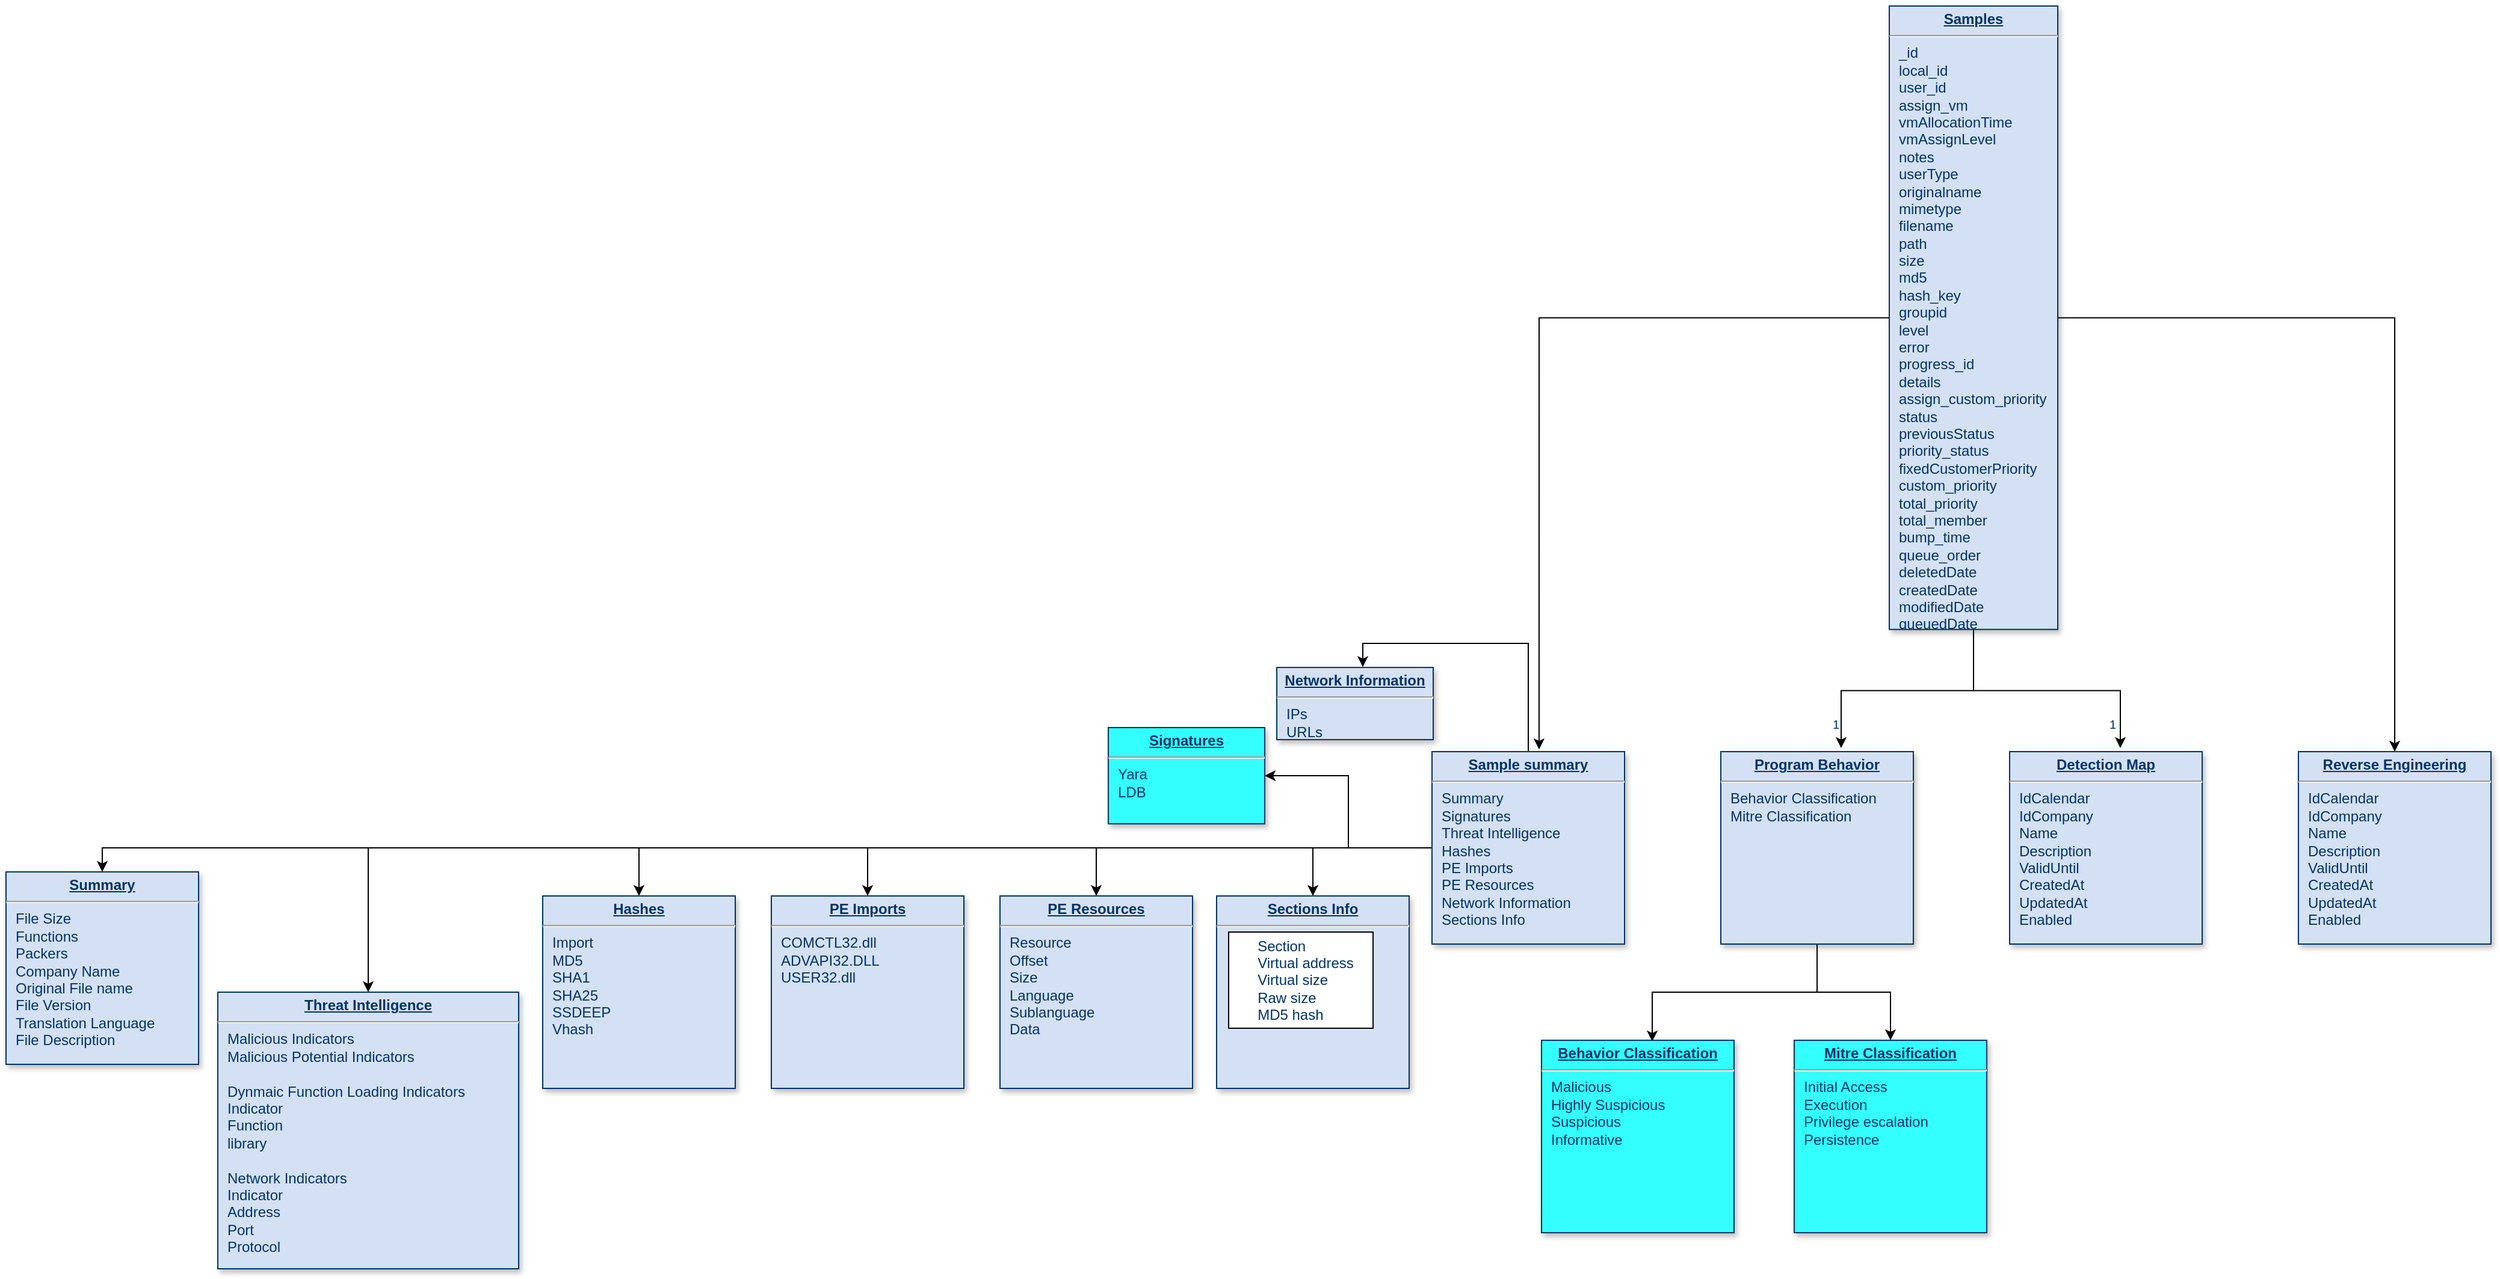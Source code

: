 <mxfile version="14.2.9" type="github">
  <diagram name="Page-1" id="efa7a0a1-bf9b-a30e-e6df-94a7791c09e9">
    <mxGraphModel dx="2892" dy="773" grid="1" gridSize="10" guides="1" tooltips="1" connect="1" arrows="1" fold="1" page="1" pageScale="1" pageWidth="826" pageHeight="1169" background="#ffffff" math="0" shadow="0">
      <root>
        <mxCell id="0" />
        <mxCell id="1" parent="0" />
        <mxCell id="mWvf0DfW977PtSusW_T4-128" style="edgeStyle=orthogonalEdgeStyle;rounded=0;orthogonalLoop=1;jettySize=auto;html=1;" edge="1" parent="1" source="21" target="mWvf0DfW977PtSusW_T4-127">
          <mxGeometry relative="1" as="geometry" />
        </mxCell>
        <mxCell id="mWvf0DfW977PtSusW_T4-130" style="edgeStyle=orthogonalEdgeStyle;rounded=0;orthogonalLoop=1;jettySize=auto;html=1;entryX=0.5;entryY=0;entryDx=0;entryDy=0;" edge="1" parent="1" source="21" target="mWvf0DfW977PtSusW_T4-129">
          <mxGeometry relative="1" as="geometry" />
        </mxCell>
        <mxCell id="mWvf0DfW977PtSusW_T4-134" style="edgeStyle=orthogonalEdgeStyle;rounded=0;orthogonalLoop=1;jettySize=auto;html=1;" edge="1" parent="1" source="21" target="mWvf0DfW977PtSusW_T4-131">
          <mxGeometry relative="1" as="geometry" />
        </mxCell>
        <mxCell id="mWvf0DfW977PtSusW_T4-135" style="edgeStyle=orthogonalEdgeStyle;rounded=0;orthogonalLoop=1;jettySize=auto;html=1;entryX=0.5;entryY=0;entryDx=0;entryDy=0;" edge="1" parent="1" source="21" target="mWvf0DfW977PtSusW_T4-132">
          <mxGeometry relative="1" as="geometry" />
        </mxCell>
        <mxCell id="mWvf0DfW977PtSusW_T4-138" style="edgeStyle=orthogonalEdgeStyle;rounded=0;orthogonalLoop=1;jettySize=auto;html=1;entryX=0.5;entryY=0;entryDx=0;entryDy=0;" edge="1" parent="1" source="21" target="mWvf0DfW977PtSusW_T4-136">
          <mxGeometry relative="1" as="geometry" />
        </mxCell>
        <mxCell id="mWvf0DfW977PtSusW_T4-139" style="edgeStyle=orthogonalEdgeStyle;rounded=0;orthogonalLoop=1;jettySize=auto;html=1;entryX=0.5;entryY=0;entryDx=0;entryDy=0;" edge="1" parent="1" source="21" target="mWvf0DfW977PtSusW_T4-137">
          <mxGeometry relative="1" as="geometry" />
        </mxCell>
        <mxCell id="mWvf0DfW977PtSusW_T4-141" style="edgeStyle=orthogonalEdgeStyle;rounded=0;orthogonalLoop=1;jettySize=auto;html=1;entryX=0.55;entryY=-0.006;entryDx=0;entryDy=0;entryPerimeter=0;" edge="1" parent="1" source="21" target="mWvf0DfW977PtSusW_T4-133">
          <mxGeometry relative="1" as="geometry" />
        </mxCell>
        <mxCell id="mWvf0DfW977PtSusW_T4-143" style="edgeStyle=orthogonalEdgeStyle;rounded=0;orthogonalLoop=1;jettySize=auto;html=1;entryX=0.5;entryY=0;entryDx=0;entryDy=0;" edge="1" parent="1" source="21" target="mWvf0DfW977PtSusW_T4-142">
          <mxGeometry relative="1" as="geometry" />
        </mxCell>
        <mxCell id="21" value="&lt;p style=&quot;margin: 4px 0px 0px ; text-align: center&quot;&gt;&lt;b&gt;&lt;u&gt;Sample summary&lt;/u&gt;&lt;/b&gt;&lt;br&gt;&lt;/p&gt;&lt;hr&gt;&lt;p style=&quot;margin: 0px ; margin-left: 8px&quot;&gt;Summary&lt;/p&gt;&lt;p style=&quot;margin: 0px ; margin-left: 8px&quot;&gt;Signatures&lt;br&gt;&lt;/p&gt;&lt;p style=&quot;margin: 0px ; margin-left: 8px&quot;&gt;Threat Intelligence&lt;br&gt;&lt;/p&gt;&lt;p style=&quot;margin: 0px ; margin-left: 8px&quot;&gt;Hashes&lt;br&gt;&lt;/p&gt;&lt;p style=&quot;margin: 0px ; margin-left: 8px&quot;&gt;PE Imports&lt;br&gt;&lt;/p&gt;&lt;p style=&quot;margin: 0px ; margin-left: 8px&quot;&gt;PE Resources&lt;br&gt;&lt;/p&gt;&lt;p style=&quot;margin: 0px ; margin-left: 8px&quot;&gt;Network Information&lt;br&gt;&lt;/p&gt;&lt;p style=&quot;margin: 0px ; margin-left: 8px&quot;&gt;Sections Info&lt;br&gt;&lt;/p&gt;" style="verticalAlign=top;align=left;overflow=fill;fontSize=12;fontFamily=Helvetica;html=1;strokeColor=#003366;shadow=1;fillColor=#D4E1F5;fontColor=#003366" parent="1" vertex="1">
          <mxGeometry x="359" y="640.0" width="160" height="160" as="geometry" />
        </mxCell>
        <mxCell id="mWvf0DfW977PtSusW_T4-120" style="edgeStyle=orthogonalEdgeStyle;rounded=0;orthogonalLoop=1;jettySize=auto;html=1;entryX=0.625;entryY=-0.019;entryDx=0;entryDy=0;entryPerimeter=0;" edge="1" parent="1" source="25" target="mWvf0DfW977PtSusW_T4-114">
          <mxGeometry relative="1" as="geometry" />
        </mxCell>
        <mxCell id="mWvf0DfW977PtSusW_T4-123" style="edgeStyle=orthogonalEdgeStyle;rounded=0;orthogonalLoop=1;jettySize=auto;html=1;entryX=0.575;entryY=-0.019;entryDx=0;entryDy=0;entryPerimeter=0;" edge="1" parent="1" source="25" target="mWvf0DfW977PtSusW_T4-121">
          <mxGeometry relative="1" as="geometry" />
        </mxCell>
        <mxCell id="mWvf0DfW977PtSusW_T4-124" style="edgeStyle=orthogonalEdgeStyle;rounded=0;orthogonalLoop=1;jettySize=auto;html=1;entryX=0.556;entryY=-0.012;entryDx=0;entryDy=0;entryPerimeter=0;" edge="1" parent="1" source="25" target="21">
          <mxGeometry relative="1" as="geometry" />
        </mxCell>
        <mxCell id="mWvf0DfW977PtSusW_T4-126" style="edgeStyle=orthogonalEdgeStyle;rounded=0;orthogonalLoop=1;jettySize=auto;html=1;entryX=0.5;entryY=0;entryDx=0;entryDy=0;" edge="1" parent="1" source="25" target="mWvf0DfW977PtSusW_T4-125">
          <mxGeometry relative="1" as="geometry" />
        </mxCell>
        <mxCell id="25" value="&lt;p style=&quot;margin: 0px ; margin-top: 4px ; text-align: center ; text-decoration: underline&quot;&gt;&lt;b&gt;Samples&lt;/b&gt;&lt;/p&gt;&lt;hr&gt;&lt;p style=&quot;margin: 0px ; margin-left: 8px&quot;&gt;_id&lt;/p&gt;&lt;p style=&quot;margin: 0px ; margin-left: 8px&quot;&gt;local_id&lt;/p&gt;&lt;p style=&quot;margin: 0px ; margin-left: 8px&quot;&gt;user_id&lt;/p&gt;&lt;p style=&quot;margin: 0px ; margin-left: 8px&quot;&gt;assign_vm&lt;/p&gt;&lt;p style=&quot;margin: 0px ; margin-left: 8px&quot;&gt;vmAllocationTime&lt;/p&gt;&lt;p style=&quot;margin: 0px ; margin-left: 8px&quot;&gt;vmAssignLevel&lt;/p&gt;&lt;p style=&quot;margin: 0px ; margin-left: 8px&quot;&gt;notes&lt;/p&gt;&lt;p style=&quot;margin: 0px ; margin-left: 8px&quot;&gt;userType&lt;/p&gt;&lt;p style=&quot;margin: 0px ; margin-left: 8px&quot;&gt;originalname&lt;/p&gt;&lt;p style=&quot;margin: 0px ; margin-left: 8px&quot;&gt;mimetype&lt;/p&gt;&lt;p style=&quot;margin: 0px ; margin-left: 8px&quot;&gt;filename&lt;/p&gt;&lt;p style=&quot;margin: 0px ; margin-left: 8px&quot;&gt;path&lt;/p&gt;&lt;p style=&quot;margin: 0px ; margin-left: 8px&quot;&gt;size&lt;/p&gt;&lt;p style=&quot;margin: 0px ; margin-left: 8px&quot;&gt;md5&lt;/p&gt;&lt;p style=&quot;margin: 0px ; margin-left: 8px&quot;&gt;hash_key&lt;/p&gt;&lt;p style=&quot;margin: 0px ; margin-left: 8px&quot;&gt;groupid&lt;/p&gt;&lt;p style=&quot;margin: 0px ; margin-left: 8px&quot;&gt;level&lt;/p&gt;&lt;p style=&quot;margin: 0px ; margin-left: 8px&quot;&gt;error&lt;/p&gt;&lt;p style=&quot;margin: 0px ; margin-left: 8px&quot;&gt;progress_id&lt;/p&gt;&lt;p style=&quot;margin: 0px ; margin-left: 8px&quot;&gt;details&lt;/p&gt;&lt;p style=&quot;margin: 0px ; margin-left: 8px&quot;&gt;assign_custom_priority&lt;/p&gt;&lt;p style=&quot;margin: 0px ; margin-left: 8px&quot;&gt;status&lt;/p&gt;&lt;p style=&quot;margin: 0px ; margin-left: 8px&quot;&gt;previousStatus&lt;/p&gt;&lt;p style=&quot;margin: 0px ; margin-left: 8px&quot;&gt;priority_status&lt;/p&gt;&lt;p style=&quot;margin: 0px ; margin-left: 8px&quot;&gt;fixedCustomerPriority&lt;/p&gt;&lt;p style=&quot;margin: 0px ; margin-left: 8px&quot;&gt;custom_priority&lt;/p&gt;&lt;p style=&quot;margin: 0px ; margin-left: 8px&quot;&gt;total_priority&lt;/p&gt;&lt;p style=&quot;margin: 0px ; margin-left: 8px&quot;&gt;total_member&lt;/p&gt;&lt;p style=&quot;margin: 0px ; margin-left: 8px&quot;&gt;bump_time&lt;/p&gt;&lt;p style=&quot;margin: 0px ; margin-left: 8px&quot;&gt;queue_order&lt;/p&gt;&lt;p style=&quot;margin: 0px ; margin-left: 8px&quot;&gt;deletedDate&lt;/p&gt;&lt;p style=&quot;margin: 0px ; margin-left: 8px&quot;&gt;createdDate&lt;/p&gt;&lt;p style=&quot;margin: 0px ; margin-left: 8px&quot;&gt;modifiedDate&lt;/p&gt;&lt;p style=&quot;margin: 0px ; margin-left: 8px&quot;&gt;queuedDate&lt;/p&gt;" style="verticalAlign=top;align=left;overflow=fill;fontSize=12;fontFamily=Helvetica;html=1;strokeColor=#003366;shadow=1;fillColor=#D4E1F5;fontColor=#003366" parent="1" vertex="1">
          <mxGeometry x="739" y="20" width="140" height="518.36" as="geometry" />
        </mxCell>
        <mxCell id="mWvf0DfW977PtSusW_T4-147" style="edgeStyle=orthogonalEdgeStyle;rounded=0;orthogonalLoop=1;jettySize=auto;html=1;entryX=0.575;entryY=0.006;entryDx=0;entryDy=0;entryPerimeter=0;" edge="1" parent="1" source="mWvf0DfW977PtSusW_T4-114" target="mWvf0DfW977PtSusW_T4-145">
          <mxGeometry relative="1" as="geometry" />
        </mxCell>
        <mxCell id="mWvf0DfW977PtSusW_T4-148" style="edgeStyle=orthogonalEdgeStyle;rounded=0;orthogonalLoop=1;jettySize=auto;html=1;entryX=0.5;entryY=0;entryDx=0;entryDy=0;" edge="1" parent="1" source="mWvf0DfW977PtSusW_T4-114" target="mWvf0DfW977PtSusW_T4-146">
          <mxGeometry relative="1" as="geometry" />
        </mxCell>
        <mxCell id="mWvf0DfW977PtSusW_T4-114" value="&lt;p style=&quot;margin: 4px 0px 0px ; text-align: center&quot;&gt;&lt;b&gt;&lt;u&gt;Program Behavior&lt;/u&gt;&lt;/b&gt;&lt;br&gt;&lt;/p&gt;&lt;hr&gt;&lt;p style=&quot;margin: 0px ; margin-left: 8px&quot;&gt;Behavior Classification&lt;br&gt;&lt;/p&gt;&lt;p style=&quot;margin: 0px ; margin-left: 8px&quot;&gt;Mitre Classification&lt;br&gt;&lt;/p&gt;&lt;p style=&quot;margin: 0px ; margin-left: 8px&quot;&gt;&lt;br&gt;&lt;/p&gt;" style="verticalAlign=top;align=left;overflow=fill;fontSize=12;fontFamily=Helvetica;html=1;strokeColor=#003366;shadow=1;fillColor=#D4E1F5;fontColor=#003366" vertex="1" parent="1">
          <mxGeometry x="599" y="640.0" width="160" height="160" as="geometry" />
        </mxCell>
        <mxCell id="mWvf0DfW977PtSusW_T4-115" value="1" style="resizable=0;align=right;verticalAlign=top;labelBackgroundColor=#ffffff;fontSize=10;strokeColor=#003366;shadow=1;fillColor=#D4E1F5;fontColor=#003366" connectable="0" vertex="1" parent="1">
          <mxGeometry x="699" y="605.2" as="geometry" />
        </mxCell>
        <mxCell id="mWvf0DfW977PtSusW_T4-121" value="&lt;p style=&quot;margin: 4px 0px 0px ; text-align: center&quot;&gt;&lt;b&gt;&lt;u&gt;Detection Map&lt;/u&gt;&lt;/b&gt;&lt;br&gt;&lt;/p&gt;&lt;hr&gt;&lt;p style=&quot;margin: 0px ; margin-left: 8px&quot;&gt;IdCalendar&lt;/p&gt;&lt;p style=&quot;margin: 0px ; margin-left: 8px&quot;&gt;IdCompany&lt;/p&gt;&lt;p style=&quot;margin: 0px ; margin-left: 8px&quot;&gt;Name&lt;/p&gt;&lt;p style=&quot;margin: 0px ; margin-left: 8px&quot;&gt;Description&lt;/p&gt;&lt;p style=&quot;margin: 0px ; margin-left: 8px&quot;&gt;ValidUntil&lt;/p&gt;&lt;p style=&quot;margin: 0px ; margin-left: 8px&quot;&gt;CreatedAt&lt;/p&gt;&lt;p style=&quot;margin: 0px ; margin-left: 8px&quot;&gt;UpdatedAt&lt;/p&gt;&lt;p style=&quot;margin: 0px ; margin-left: 8px&quot;&gt;Enabled&lt;/p&gt;" style="verticalAlign=top;align=left;overflow=fill;fontSize=12;fontFamily=Helvetica;html=1;strokeColor=#003366;shadow=1;fillColor=#D4E1F5;fontColor=#003366" vertex="1" parent="1">
          <mxGeometry x="839" y="640.0" width="160" height="160" as="geometry" />
        </mxCell>
        <mxCell id="mWvf0DfW977PtSusW_T4-122" value="1" style="resizable=0;align=right;verticalAlign=top;labelBackgroundColor=#ffffff;fontSize=10;strokeColor=#003366;shadow=1;fillColor=#D4E1F5;fontColor=#003366" connectable="0" vertex="1" parent="1">
          <mxGeometry x="929" y="605.2" as="geometry" />
        </mxCell>
        <mxCell id="mWvf0DfW977PtSusW_T4-125" value="&lt;p style=&quot;margin: 4px 0px 0px ; text-align: center&quot;&gt;&lt;b&gt;&lt;u&gt;Reverse Engineering&lt;/u&gt;&lt;/b&gt;&lt;br&gt;&lt;/p&gt;&lt;hr&gt;&lt;p style=&quot;margin: 0px ; margin-left: 8px&quot;&gt;IdCalendar&lt;/p&gt;&lt;p style=&quot;margin: 0px ; margin-left: 8px&quot;&gt;IdCompany&lt;/p&gt;&lt;p style=&quot;margin: 0px ; margin-left: 8px&quot;&gt;Name&lt;/p&gt;&lt;p style=&quot;margin: 0px ; margin-left: 8px&quot;&gt;Description&lt;/p&gt;&lt;p style=&quot;margin: 0px ; margin-left: 8px&quot;&gt;ValidUntil&lt;/p&gt;&lt;p style=&quot;margin: 0px ; margin-left: 8px&quot;&gt;CreatedAt&lt;/p&gt;&lt;p style=&quot;margin: 0px ; margin-left: 8px&quot;&gt;UpdatedAt&lt;/p&gt;&lt;p style=&quot;margin: 0px ; margin-left: 8px&quot;&gt;Enabled&lt;/p&gt;" style="verticalAlign=top;align=left;overflow=fill;fontSize=12;fontFamily=Helvetica;html=1;strokeColor=#003366;shadow=1;fillColor=#D4E1F5;fontColor=#003366" vertex="1" parent="1">
          <mxGeometry x="1079" y="640.0" width="160" height="160" as="geometry" />
        </mxCell>
        <mxCell id="mWvf0DfW977PtSusW_T4-127" value="&lt;p style=&quot;margin: 4px 0px 0px ; text-align: center&quot;&gt;&lt;b&gt;&lt;u&gt;Signatures&lt;/u&gt;&lt;/b&gt;&lt;br&gt;&lt;/p&gt;&lt;hr&gt;&lt;p style=&quot;margin: 0px ; margin-left: 8px&quot;&gt;Yara&lt;br&gt;&lt;/p&gt;&lt;p style=&quot;margin: 0px ; margin-left: 8px&quot;&gt;LDB&lt;/p&gt;" style="verticalAlign=top;align=left;overflow=fill;fontSize=12;fontFamily=Helvetica;html=1;strokeColor=#003366;shadow=1;fillColor=#33FFFF;fontColor=#003366" vertex="1" parent="1">
          <mxGeometry x="90" y="620" width="130" height="80" as="geometry" />
        </mxCell>
        <mxCell id="mWvf0DfW977PtSusW_T4-129" value="&lt;p style=&quot;margin: 4px 0px 0px ; text-align: center&quot;&gt;&lt;b&gt;&lt;u&gt;Summary&lt;/u&gt;&lt;/b&gt;&lt;br&gt;&lt;/p&gt;&lt;hr&gt;&lt;p style=&quot;margin: 0px ; margin-left: 8px&quot;&gt;File Size&lt;/p&gt;&lt;p style=&quot;margin: 0px ; margin-left: 8px&quot;&gt;Functions&lt;br&gt;&lt;/p&gt;&lt;p style=&quot;margin: 0px ; margin-left: 8px&quot;&gt;Packers&lt;br&gt;&lt;/p&gt;&lt;p style=&quot;margin: 0px ; margin-left: 8px&quot;&gt;Company Name&lt;/p&gt;&lt;p style=&quot;margin: 0px ; margin-left: 8px&quot;&gt;Original File name&lt;/p&gt;&lt;p style=&quot;margin: 0px ; margin-left: 8px&quot;&gt;File Version&lt;/p&gt;&lt;p style=&quot;margin: 0px ; margin-left: 8px&quot;&gt;Translation Language&lt;/p&gt;&lt;p style=&quot;margin: 0px ; margin-left: 8px&quot;&gt;File Description&lt;/p&gt;" style="verticalAlign=top;align=left;overflow=fill;fontSize=12;fontFamily=Helvetica;html=1;strokeColor=#003366;shadow=1;fillColor=#D4E1F5;fontColor=#003366" vertex="1" parent="1">
          <mxGeometry x="-826" y="740.0" width="160" height="160" as="geometry" />
        </mxCell>
        <mxCell id="mWvf0DfW977PtSusW_T4-131" value="&lt;p style=&quot;margin: 4px 0px 0px ; text-align: center&quot;&gt;&lt;b&gt;&lt;u&gt;Threat Intelligence&lt;/u&gt;&lt;/b&gt;&lt;br&gt;&lt;/p&gt;&lt;hr&gt;&lt;p style=&quot;margin: 0px ; margin-left: 8px&quot;&gt;Malicious Indicators&lt;br&gt;&lt;/p&gt;&lt;p style=&quot;margin: 0px ; margin-left: 8px&quot;&gt;Malicious Potential Indicators&lt;br&gt;&lt;/p&gt;&lt;p style=&quot;margin: 0px ; margin-left: 8px&quot;&gt;&lt;br&gt;&lt;/p&gt;&lt;p style=&quot;margin: 0px ; margin-left: 8px&quot;&gt;Dynmaic Function Loading Indicators&lt;br&gt;&lt;/p&gt;&lt;p style=&quot;margin: 0px ; margin-left: 8px&quot;&gt;Indicator&lt;br&gt;&lt;/p&gt;&lt;p style=&quot;margin: 0px ; margin-left: 8px&quot;&gt;Function&lt;br&gt;&lt;/p&gt;&lt;p style=&quot;margin: 0px ; margin-left: 8px&quot;&gt;library&lt;br&gt;&lt;/p&gt;&lt;p style=&quot;margin: 0px ; margin-left: 8px&quot;&gt;&lt;br&gt;&lt;/p&gt;&lt;p style=&quot;margin: 0px ; margin-left: 8px&quot;&gt;Network Indicators&lt;br&gt;&lt;/p&gt;&lt;p style=&quot;margin: 0px ; margin-left: 8px&quot;&gt;Indicator&lt;br&gt;&lt;/p&gt;&lt;p style=&quot;margin: 0px ; margin-left: 8px&quot;&gt;Address&lt;br&gt;&lt;/p&gt;&lt;p style=&quot;margin: 0px ; margin-left: 8px&quot;&gt;Port&lt;br&gt;&lt;/p&gt;&lt;p style=&quot;margin: 0px ; margin-left: 8px&quot;&gt;Protocol&lt;br&gt;&lt;/p&gt;&lt;p style=&quot;margin: 0px ; margin-left: 8px&quot;&gt;&lt;br&gt;&lt;/p&gt;&lt;p style=&quot;margin: 0px ; margin-left: 8px&quot;&gt;&lt;br&gt;&lt;/p&gt;&lt;p style=&quot;margin: 0px ; margin-left: 8px&quot;&gt;&lt;br&gt;&lt;/p&gt;" style="verticalAlign=top;align=left;overflow=fill;fontSize=12;fontFamily=Helvetica;html=1;strokeColor=#003366;shadow=1;fillColor=#D4E1F5;fontColor=#003366" vertex="1" parent="1">
          <mxGeometry x="-650" y="840" width="250" height="230" as="geometry" />
        </mxCell>
        <mxCell id="mWvf0DfW977PtSusW_T4-132" value="&lt;p style=&quot;margin: 4px 0px 0px ; text-align: center&quot;&gt;&lt;b&gt;&lt;u&gt;Hashes&lt;/u&gt;&lt;/b&gt;&lt;br&gt;&lt;/p&gt;&lt;hr&gt;&lt;p style=&quot;margin: 0px ; margin-left: 8px&quot;&gt;Import&lt;br&gt;&lt;/p&gt;&lt;p style=&quot;margin: 0px ; margin-left: 8px&quot;&gt;MD5&lt;br&gt;&lt;/p&gt;&lt;p style=&quot;margin: 0px ; margin-left: 8px&quot;&gt;SHA1&lt;br&gt;&lt;/p&gt;&lt;p style=&quot;margin: 0px ; margin-left: 8px&quot;&gt;SHA25&lt;br&gt;&lt;/p&gt;&lt;p style=&quot;margin: 0px ; margin-left: 8px&quot;&gt;SSDEEP&lt;br&gt;&lt;/p&gt;&lt;p style=&quot;margin: 0px ; margin-left: 8px&quot;&gt;Vhash&lt;br&gt;&lt;/p&gt;&lt;p style=&quot;margin: 0px ; margin-left: 8px&quot;&gt;&lt;br&gt;&lt;/p&gt;&lt;p style=&quot;margin: 0px ; margin-left: 8px&quot;&gt;&lt;br&gt;&lt;/p&gt;&lt;p style=&quot;margin: 0px ; margin-left: 8px&quot;&gt;&lt;br&gt;&lt;/p&gt;&lt;p style=&quot;margin: 0px ; margin-left: 8px&quot;&gt;&lt;br&gt;&lt;/p&gt;" style="verticalAlign=top;align=left;overflow=fill;fontSize=12;fontFamily=Helvetica;html=1;strokeColor=#003366;shadow=1;fillColor=#D4E1F5;fontColor=#003366" vertex="1" parent="1">
          <mxGeometry x="-380" y="760.0" width="160" height="160" as="geometry" />
        </mxCell>
        <mxCell id="mWvf0DfW977PtSusW_T4-133" value="&lt;p style=&quot;margin: 4px 0px 0px ; text-align: center&quot;&gt;&lt;b&gt;&lt;u&gt;Network Information&lt;/u&gt;&lt;/b&gt;&lt;br&gt;&lt;/p&gt;&lt;hr&gt;&lt;p style=&quot;margin: 0px ; margin-left: 8px&quot;&gt;IPs&lt;/p&gt;&lt;p style=&quot;margin: 0px ; margin-left: 8px&quot;&gt;URLs&lt;/p&gt;&lt;p style=&quot;margin: 0px ; margin-left: 8px&quot;&gt;&lt;br&gt;&lt;/p&gt;&lt;p style=&quot;margin: 0px ; margin-left: 8px&quot;&gt;&lt;br&gt;&lt;/p&gt;&lt;p style=&quot;margin: 0px ; margin-left: 8px&quot;&gt;&lt;br&gt;&lt;/p&gt;&lt;p style=&quot;margin: 0px ; margin-left: 8px&quot;&gt;&lt;br&gt;&lt;/p&gt;&lt;p style=&quot;margin: 0px ; margin-left: 8px&quot;&gt;&lt;br&gt;&lt;/p&gt;&lt;p style=&quot;margin: 0px ; margin-left: 8px&quot;&gt;&lt;br&gt;&lt;/p&gt;&lt;p style=&quot;margin: 0px ; margin-left: 8px&quot;&gt;&lt;br&gt;&lt;/p&gt;" style="verticalAlign=top;align=left;overflow=fill;fontSize=12;fontFamily=Helvetica;html=1;strokeColor=#003366;shadow=1;fillColor=#D4E1F5;fontColor=#003366" vertex="1" parent="1">
          <mxGeometry x="230" y="570" width="130" height="60" as="geometry" />
        </mxCell>
        <mxCell id="mWvf0DfW977PtSusW_T4-136" value="&lt;p style=&quot;margin: 4px 0px 0px ; text-align: center&quot;&gt;&lt;b&gt;&lt;u&gt;PE Imports&lt;/u&gt;&lt;/b&gt;&lt;br&gt;&lt;/p&gt;&lt;hr&gt;&lt;p style=&quot;margin: 0px ; margin-left: 8px&quot;&gt;COMCTL32.dll&lt;br&gt;&lt;/p&gt;&lt;p style=&quot;margin: 0px ; margin-left: 8px&quot;&gt;ADVAPI32.DLL&lt;br&gt;&lt;/p&gt;&lt;p style=&quot;margin: 0px ; margin-left: 8px&quot;&gt;USER32.dll&lt;/p&gt;&lt;p style=&quot;margin: 0px ; margin-left: 8px&quot;&gt;&lt;br&gt;&lt;/p&gt;&lt;p style=&quot;margin: 0px ; margin-left: 8px&quot;&gt;&lt;br&gt;&lt;/p&gt;&lt;p style=&quot;margin: 0px ; margin-left: 8px&quot;&gt;&lt;br&gt;&lt;/p&gt;&lt;p style=&quot;margin: 0px ; margin-left: 8px&quot;&gt;&lt;br&gt;&lt;/p&gt;" style="verticalAlign=top;align=left;overflow=fill;fontSize=12;fontFamily=Helvetica;html=1;strokeColor=#003366;shadow=1;fillColor=#D4E1F5;fontColor=#003366" vertex="1" parent="1">
          <mxGeometry x="-190" y="760.0" width="160" height="160" as="geometry" />
        </mxCell>
        <mxCell id="mWvf0DfW977PtSusW_T4-137" value="&lt;p style=&quot;margin: 4px 0px 0px ; text-align: center&quot;&gt;&lt;b&gt;&lt;u&gt;PE Resources&lt;/u&gt;&lt;/b&gt;&lt;br&gt;&lt;/p&gt;&lt;hr&gt;&lt;p style=&quot;margin: 0px ; margin-left: 8px&quot;&gt;Resource&lt;br&gt;&lt;/p&gt;&lt;p style=&quot;margin: 0px ; margin-left: 8px&quot;&gt;Offset&lt;br&gt;&lt;/p&gt;&lt;p style=&quot;margin: 0px ; margin-left: 8px&quot;&gt;Size&lt;br&gt;&lt;/p&gt;&lt;p style=&quot;margin: 0px ; margin-left: 8px&quot;&gt;Language&lt;br&gt;&lt;/p&gt;&lt;p style=&quot;margin: 0px ; margin-left: 8px&quot;&gt;Sublanguage&lt;br&gt;&lt;/p&gt;&lt;p style=&quot;margin: 0px ; margin-left: 8px&quot;&gt;Data&lt;br&gt;&lt;/p&gt;&lt;p style=&quot;margin: 0px ; margin-left: 8px&quot;&gt;&lt;br&gt;&lt;/p&gt;&lt;p style=&quot;margin: 0px ; margin-left: 8px&quot;&gt;&lt;br&gt;&lt;/p&gt;&lt;p style=&quot;margin: 0px ; margin-left: 8px&quot;&gt;&lt;br&gt;&lt;/p&gt;&lt;p style=&quot;margin: 0px ; margin-left: 8px&quot;&gt;&lt;br&gt;&lt;/p&gt;" style="verticalAlign=top;align=left;overflow=fill;fontSize=12;fontFamily=Helvetica;html=1;strokeColor=#003366;shadow=1;fillColor=#D4E1F5;fontColor=#003366" vertex="1" parent="1">
          <mxGeometry y="760.0" width="160" height="160" as="geometry" />
        </mxCell>
        <mxCell id="mWvf0DfW977PtSusW_T4-142" value="&lt;p style=&quot;margin: 4px 0px 0px ; text-align: center&quot;&gt;&lt;b&gt;&lt;u&gt;Sections Info&lt;/u&gt;&lt;/b&gt;&lt;br&gt;&lt;/p&gt;&lt;hr&gt;&lt;p style=&quot;margin: 0px ; margin-left: 8px&quot;&gt;&lt;br&gt;&lt;/p&gt;&lt;p style=&quot;margin: 0px ; margin-left: 8px&quot;&gt;&lt;br&gt;&lt;/p&gt;&lt;p style=&quot;margin: 0px ; margin-left: 8px&quot;&gt;&lt;br&gt;&lt;/p&gt;&lt;p style=&quot;margin: 0px ; margin-left: 8px&quot;&gt;&lt;br&gt;&lt;/p&gt;&lt;p style=&quot;margin: 0px ; margin-left: 8px&quot;&gt;&lt;br&gt;&lt;/p&gt;" style="verticalAlign=top;align=left;overflow=fill;fontSize=12;fontFamily=Helvetica;html=1;strokeColor=#003366;shadow=1;fillColor=#D4E1F5;fontColor=#003366" vertex="1" parent="1">
          <mxGeometry x="180" y="760.0" width="160" height="160" as="geometry" />
        </mxCell>
        <mxCell id="mWvf0DfW977PtSusW_T4-144" value="&lt;p style=&quot;color: rgb(0 , 51 , 102) ; text-align: left ; margin: 0px 0px 0px 8px&quot;&gt;Section&lt;br&gt;&lt;/p&gt;&lt;p style=&quot;color: rgb(0 , 51 , 102) ; text-align: left ; margin: 0px 0px 0px 8px&quot;&gt;Virtual address&lt;br&gt;&lt;/p&gt;&lt;p style=&quot;color: rgb(0 , 51 , 102) ; text-align: left ; margin: 0px 0px 0px 8px&quot;&gt;Virtual size&lt;br&gt;&lt;/p&gt;&lt;p style=&quot;color: rgb(0 , 51 , 102) ; text-align: left ; margin: 0px 0px 0px 8px&quot;&gt;Raw size&lt;br&gt;&lt;/p&gt;&lt;p style=&quot;color: rgb(0 , 51 , 102) ; text-align: left ; margin: 0px 0px 0px 8px&quot;&gt;MD5 hash&lt;/p&gt;" style="rounded=0;whiteSpace=wrap;html=1;" vertex="1" parent="1">
          <mxGeometry x="190" y="790" width="120" height="80" as="geometry" />
        </mxCell>
        <mxCell id="mWvf0DfW977PtSusW_T4-145" value="&lt;p style=&quot;margin: 4px 0px 0px ; text-align: center&quot;&gt;&lt;b&gt;&lt;u&gt;Behavior Classification&lt;/u&gt;&lt;/b&gt;&lt;br&gt;&lt;/p&gt;&lt;hr&gt;&lt;p style=&quot;margin: 0px ; margin-left: 8px&quot;&gt;Malicious&lt;br&gt;&lt;/p&gt;&lt;p style=&quot;margin: 0px ; margin-left: 8px&quot;&gt;Highly Suspicious&lt;br&gt;&lt;/p&gt;&lt;p style=&quot;margin: 0px ; margin-left: 8px&quot;&gt;Suspicious&lt;br&gt;&lt;/p&gt;&lt;p style=&quot;margin: 0px ; margin-left: 8px&quot;&gt;Informative&lt;br&gt;&lt;/p&gt;&lt;p style=&quot;margin: 0px ; margin-left: 8px&quot;&gt;&lt;br&gt;&lt;/p&gt;" style="verticalAlign=top;align=left;overflow=fill;fontSize=12;fontFamily=Helvetica;html=1;strokeColor=#003366;shadow=1;fillColor=#33FFFF;fontColor=#003366" vertex="1" parent="1">
          <mxGeometry x="450" y="880.0" width="160" height="160" as="geometry" />
        </mxCell>
        <mxCell id="mWvf0DfW977PtSusW_T4-146" value="&lt;p style=&quot;margin: 4px 0px 0px ; text-align: center&quot;&gt;&lt;b&gt;&lt;u&gt;Mitre Classification&lt;/u&gt;&lt;/b&gt;&lt;br&gt;&lt;/p&gt;&lt;hr&gt;&lt;p style=&quot;margin: 0px ; margin-left: 8px&quot;&gt;Initial Access&lt;br&gt;&lt;/p&gt;&lt;p style=&quot;margin: 0px ; margin-left: 8px&quot;&gt;Execution&lt;br&gt;&lt;/p&gt;&lt;p style=&quot;margin: 0px ; margin-left: 8px&quot;&gt;Privilege escalation&lt;br&gt;&lt;/p&gt;&lt;p style=&quot;margin: 0px ; margin-left: 8px&quot;&gt;Persistence&lt;br&gt;&lt;/p&gt;&lt;p style=&quot;margin: 0px ; margin-left: 8px&quot;&gt;&lt;br&gt;&lt;/p&gt;" style="verticalAlign=top;align=left;overflow=fill;fontSize=12;fontFamily=Helvetica;html=1;strokeColor=#003366;shadow=1;fillColor=#33FFFF;fontColor=#003366" vertex="1" parent="1">
          <mxGeometry x="660" y="880.0" width="160" height="160" as="geometry" />
        </mxCell>
      </root>
    </mxGraphModel>
  </diagram>
</mxfile>
